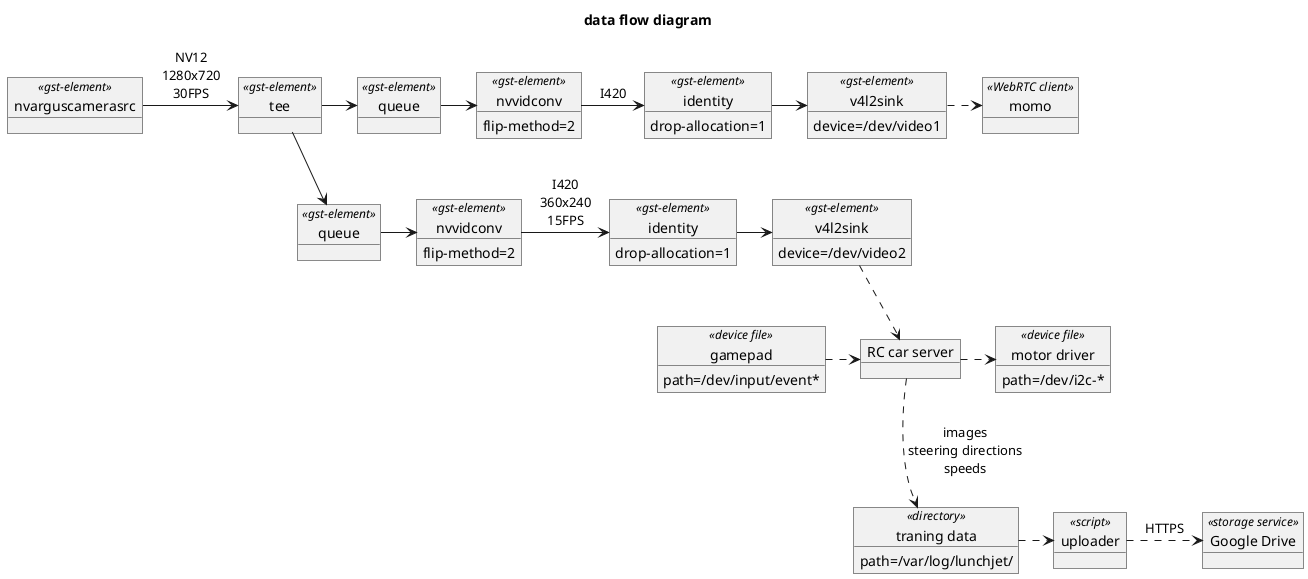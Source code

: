 @startuml
title data flow diagram

object nvarguscamerasrc <<gst-element>>
object tee <<gst-element>>

nvarguscamerasrc -> tee : NV12\n1280x720\n30FPS

object "queue" as q1 <<gst-element>>

object "nvvidconv" as nvv1 <<gst-element>> {
    flip-method=2
}
object "identity" as id1 <<gst-element>> {
    drop-allocation=1
}
object "v4l2sink" as vsink1 <<gst-element>> {
    device=/dev/video1
}
object momo <<WebRTC client>>

tee -> q1
q1 -> nvv1
nvv1 -> id1 : I420
id1 -> vsink1
vsink1 .> momo

object "queue" as q2 <<gst-element>>

object "nvvidconv" as nvv2 <<gst-element>> {
    flip-method=2
}
object "identity" as id2 <<gst-element>> {
    drop-allocation=1
}
object "v4l2sink" as vsink2 <<gst-element>> {
    device=/dev/video2
}

tee -> q2
q2 -> nvv2
nvv2 -> id2 : I420\n360x240\n15FPS
id2 -> vsink2

q1 -[hidden]- q2


object "gamepad" as controller <<device file>> {
    path=/dev/input/event*
}
object "motor driver" as driver <<device file>> {
    path=/dev/i2c-*
}
object "RC car server" as server
object "traning data" as train_data <<directory>> {
    path=/var/log/lunchjet/
}
vsink2 .> server
controller .> server
server .> driver
server .> train_data : images\nsteering directions\nspeeds

vsink2 -[hidden]- controller
driver -[hidden]- train_data

object uploader <<script>>
object "Google Drive" as gdrive <<storage service>>
train_data .> uploader
uploader .> gdrive : HTTPS
driver -[hidden] uploader
@enduml